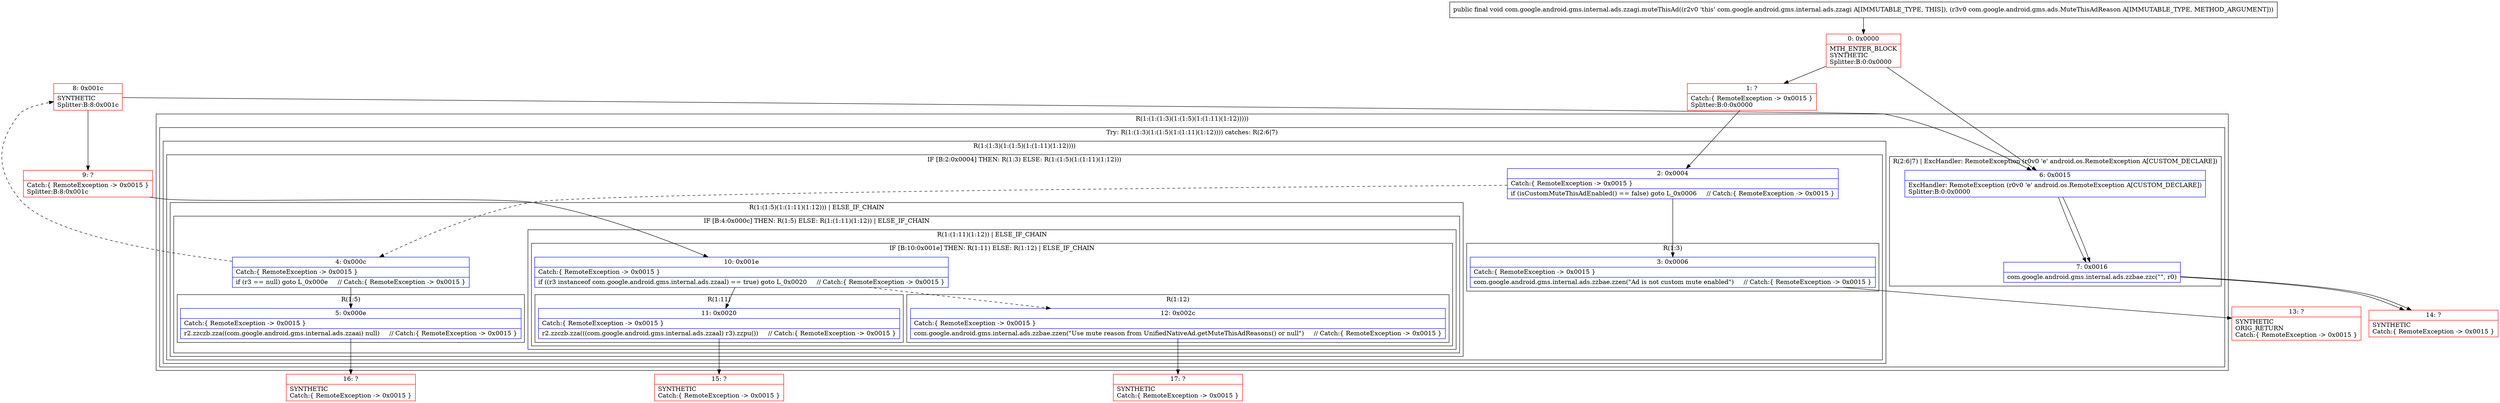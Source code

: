 digraph "CFG forcom.google.android.gms.internal.ads.zzagi.muteThisAd(Lcom\/google\/android\/gms\/ads\/MuteThisAdReason;)V" {
subgraph cluster_Region_119283542 {
label = "R(1:(1:(1:3)(1:(1:5)(1:(1:11)(1:12)))))";
node [shape=record,color=blue];
subgraph cluster_TryCatchRegion_574048620 {
label = "Try: R(1:(1:3)(1:(1:5)(1:(1:11)(1:12)))) catches: R(2:6|7)";
node [shape=record,color=blue];
subgraph cluster_Region_736483040 {
label = "R(1:(1:3)(1:(1:5)(1:(1:11)(1:12))))";
node [shape=record,color=blue];
subgraph cluster_IfRegion_828960847 {
label = "IF [B:2:0x0004] THEN: R(1:3) ELSE: R(1:(1:5)(1:(1:11)(1:12)))";
node [shape=record,color=blue];
Node_2 [shape=record,label="{2\:\ 0x0004|Catch:\{ RemoteException \-\> 0x0015 \}\l|if (isCustomMuteThisAdEnabled() == false) goto L_0x0006     \/\/ Catch:\{ RemoteException \-\> 0x0015 \}\l}"];
subgraph cluster_Region_1458159515 {
label = "R(1:3)";
node [shape=record,color=blue];
Node_3 [shape=record,label="{3\:\ 0x0006|Catch:\{ RemoteException \-\> 0x0015 \}\l|com.google.android.gms.internal.ads.zzbae.zzen(\"Ad is not custom mute enabled\")     \/\/ Catch:\{ RemoteException \-\> 0x0015 \}\l}"];
}
subgraph cluster_Region_1309532163 {
label = "R(1:(1:5)(1:(1:11)(1:12))) | ELSE_IF_CHAIN\l";
node [shape=record,color=blue];
subgraph cluster_IfRegion_1264221684 {
label = "IF [B:4:0x000c] THEN: R(1:5) ELSE: R(1:(1:11)(1:12)) | ELSE_IF_CHAIN\l";
node [shape=record,color=blue];
Node_4 [shape=record,label="{4\:\ 0x000c|Catch:\{ RemoteException \-\> 0x0015 \}\l|if (r3 == null) goto L_0x000e     \/\/ Catch:\{ RemoteException \-\> 0x0015 \}\l}"];
subgraph cluster_Region_1036387928 {
label = "R(1:5)";
node [shape=record,color=blue];
Node_5 [shape=record,label="{5\:\ 0x000e|Catch:\{ RemoteException \-\> 0x0015 \}\l|r2.zzczb.zza((com.google.android.gms.internal.ads.zzaai) null)     \/\/ Catch:\{ RemoteException \-\> 0x0015 \}\l}"];
}
subgraph cluster_Region_650666780 {
label = "R(1:(1:11)(1:12)) | ELSE_IF_CHAIN\l";
node [shape=record,color=blue];
subgraph cluster_IfRegion_124027454 {
label = "IF [B:10:0x001e] THEN: R(1:11) ELSE: R(1:12) | ELSE_IF_CHAIN\l";
node [shape=record,color=blue];
Node_10 [shape=record,label="{10\:\ 0x001e|Catch:\{ RemoteException \-\> 0x0015 \}\l|if ((r3 instanceof com.google.android.gms.internal.ads.zzaal) == true) goto L_0x0020     \/\/ Catch:\{ RemoteException \-\> 0x0015 \}\l}"];
subgraph cluster_Region_533326587 {
label = "R(1:11)";
node [shape=record,color=blue];
Node_11 [shape=record,label="{11\:\ 0x0020|Catch:\{ RemoteException \-\> 0x0015 \}\l|r2.zzczb.zza(((com.google.android.gms.internal.ads.zzaal) r3).zzpu())     \/\/ Catch:\{ RemoteException \-\> 0x0015 \}\l}"];
}
subgraph cluster_Region_313580444 {
label = "R(1:12)";
node [shape=record,color=blue];
Node_12 [shape=record,label="{12\:\ 0x002c|Catch:\{ RemoteException \-\> 0x0015 \}\l|com.google.android.gms.internal.ads.zzbae.zzen(\"Use mute reason from UnifiedNativeAd.getMuteThisAdReasons() or null\")     \/\/ Catch:\{ RemoteException \-\> 0x0015 \}\l}"];
}
}
}
}
}
}
}
subgraph cluster_Region_2005244501 {
label = "R(2:6|7) | ExcHandler: RemoteException (r0v0 'e' android.os.RemoteException A[CUSTOM_DECLARE])\l";
node [shape=record,color=blue];
Node_6 [shape=record,label="{6\:\ 0x0015|ExcHandler: RemoteException (r0v0 'e' android.os.RemoteException A[CUSTOM_DECLARE])\lSplitter:B:0:0x0000\l}"];
Node_7 [shape=record,label="{7\:\ 0x0016|com.google.android.gms.internal.ads.zzbae.zzc(\"\", r0)\l}"];
}
}
}
subgraph cluster_Region_2005244501 {
label = "R(2:6|7) | ExcHandler: RemoteException (r0v0 'e' android.os.RemoteException A[CUSTOM_DECLARE])\l";
node [shape=record,color=blue];
Node_6 [shape=record,label="{6\:\ 0x0015|ExcHandler: RemoteException (r0v0 'e' android.os.RemoteException A[CUSTOM_DECLARE])\lSplitter:B:0:0x0000\l}"];
Node_7 [shape=record,label="{7\:\ 0x0016|com.google.android.gms.internal.ads.zzbae.zzc(\"\", r0)\l}"];
}
Node_0 [shape=record,color=red,label="{0\:\ 0x0000|MTH_ENTER_BLOCK\lSYNTHETIC\lSplitter:B:0:0x0000\l}"];
Node_1 [shape=record,color=red,label="{1\:\ ?|Catch:\{ RemoteException \-\> 0x0015 \}\lSplitter:B:0:0x0000\l}"];
Node_8 [shape=record,color=red,label="{8\:\ 0x001c|SYNTHETIC\lSplitter:B:8:0x001c\l}"];
Node_9 [shape=record,color=red,label="{9\:\ ?|Catch:\{ RemoteException \-\> 0x0015 \}\lSplitter:B:8:0x001c\l}"];
Node_13 [shape=record,color=red,label="{13\:\ ?|SYNTHETIC\lORIG_RETURN\lCatch:\{ RemoteException \-\> 0x0015 \}\l}"];
Node_14 [shape=record,color=red,label="{14\:\ ?|SYNTHETIC\lCatch:\{ RemoteException \-\> 0x0015 \}\l}"];
Node_15 [shape=record,color=red,label="{15\:\ ?|SYNTHETIC\lCatch:\{ RemoteException \-\> 0x0015 \}\l}"];
Node_16 [shape=record,color=red,label="{16\:\ ?|SYNTHETIC\lCatch:\{ RemoteException \-\> 0x0015 \}\l}"];
Node_17 [shape=record,color=red,label="{17\:\ ?|SYNTHETIC\lCatch:\{ RemoteException \-\> 0x0015 \}\l}"];
MethodNode[shape=record,label="{public final void com.google.android.gms.internal.ads.zzagi.muteThisAd((r2v0 'this' com.google.android.gms.internal.ads.zzagi A[IMMUTABLE_TYPE, THIS]), (r3v0 com.google.android.gms.ads.MuteThisAdReason A[IMMUTABLE_TYPE, METHOD_ARGUMENT])) }"];
MethodNode -> Node_0;
Node_2 -> Node_3;
Node_2 -> Node_4[style=dashed];
Node_3 -> Node_13;
Node_4 -> Node_5;
Node_4 -> Node_8[style=dashed];
Node_5 -> Node_16;
Node_10 -> Node_11;
Node_10 -> Node_12[style=dashed];
Node_11 -> Node_15;
Node_12 -> Node_17;
Node_6 -> Node_7;
Node_7 -> Node_14;
Node_6 -> Node_7;
Node_7 -> Node_14;
Node_0 -> Node_1;
Node_0 -> Node_6;
Node_1 -> Node_2;
Node_8 -> Node_9;
Node_8 -> Node_6;
Node_9 -> Node_10;
}

